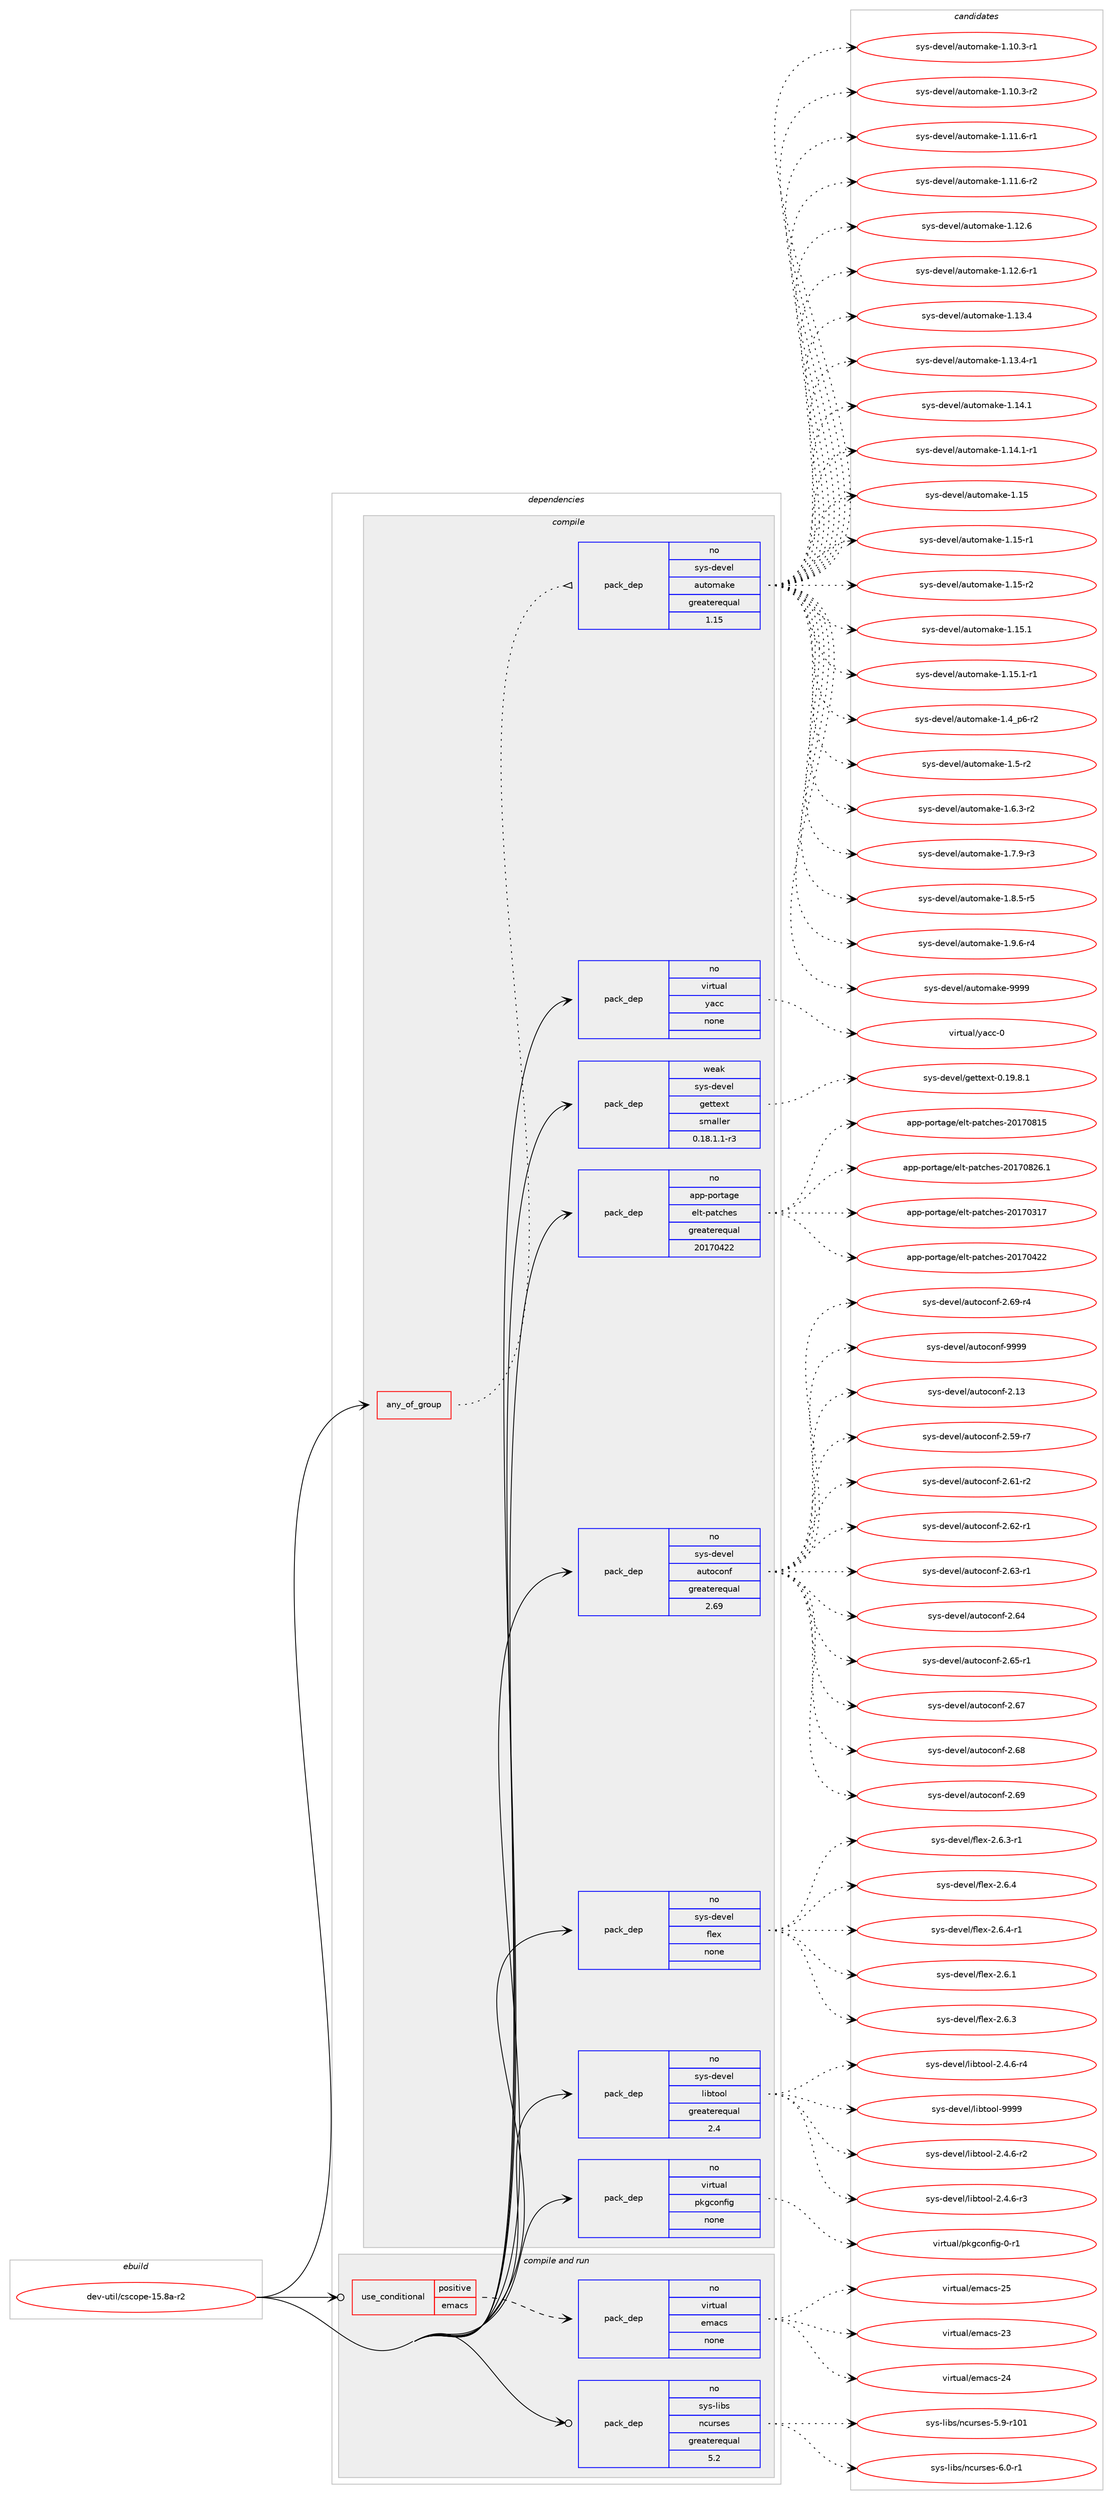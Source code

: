 digraph prolog {

# *************
# Graph options
# *************

newrank=true;
concentrate=true;
compound=true;
graph [rankdir=LR,fontname=Helvetica,fontsize=10,ranksep=1.5];#, ranksep=2.5, nodesep=0.2];
edge  [arrowhead=vee];
node  [fontname=Helvetica,fontsize=10];

# **********
# The ebuild
# **********

subgraph cluster_leftcol {
color=gray;
rank=same;
label=<<i>ebuild</i>>;
id [label="dev-util/cscope-15.8a-r2", color=red, width=4, href="../dev-util/cscope-15.8a-r2.svg"];
}

# ****************
# The dependencies
# ****************

subgraph cluster_midcol {
color=gray;
label=<<i>dependencies</i>>;
subgraph cluster_compile {
fillcolor="#eeeeee";
style=filled;
label=<<i>compile</i>>;
subgraph any4168 {
dependency283690 [label=<<TABLE BORDER="0" CELLBORDER="1" CELLSPACING="0" CELLPADDING="4"><TR><TD CELLPADDING="10">any_of_group</TD></TR></TABLE>>, shape=none, color=red];subgraph pack201815 {
dependency283691 [label=<<TABLE BORDER="0" CELLBORDER="1" CELLSPACING="0" CELLPADDING="4" WIDTH="220"><TR><TD ROWSPAN="6" CELLPADDING="30">pack_dep</TD></TR><TR><TD WIDTH="110">no</TD></TR><TR><TD>sys-devel</TD></TR><TR><TD>automake</TD></TR><TR><TD>greaterequal</TD></TR><TR><TD>1.15</TD></TR></TABLE>>, shape=none, color=blue];
}
dependency283690:e -> dependency283691:w [weight=20,style="dotted",arrowhead="oinv"];
}
id:e -> dependency283690:w [weight=20,style="solid",arrowhead="vee"];
subgraph pack201816 {
dependency283692 [label=<<TABLE BORDER="0" CELLBORDER="1" CELLSPACING="0" CELLPADDING="4" WIDTH="220"><TR><TD ROWSPAN="6" CELLPADDING="30">pack_dep</TD></TR><TR><TD WIDTH="110">no</TD></TR><TR><TD>app-portage</TD></TR><TR><TD>elt-patches</TD></TR><TR><TD>greaterequal</TD></TR><TR><TD>20170422</TD></TR></TABLE>>, shape=none, color=blue];
}
id:e -> dependency283692:w [weight=20,style="solid",arrowhead="vee"];
subgraph pack201817 {
dependency283693 [label=<<TABLE BORDER="0" CELLBORDER="1" CELLSPACING="0" CELLPADDING="4" WIDTH="220"><TR><TD ROWSPAN="6" CELLPADDING="30">pack_dep</TD></TR><TR><TD WIDTH="110">no</TD></TR><TR><TD>sys-devel</TD></TR><TR><TD>autoconf</TD></TR><TR><TD>greaterequal</TD></TR><TR><TD>2.69</TD></TR></TABLE>>, shape=none, color=blue];
}
id:e -> dependency283693:w [weight=20,style="solid",arrowhead="vee"];
subgraph pack201818 {
dependency283694 [label=<<TABLE BORDER="0" CELLBORDER="1" CELLSPACING="0" CELLPADDING="4" WIDTH="220"><TR><TD ROWSPAN="6" CELLPADDING="30">pack_dep</TD></TR><TR><TD WIDTH="110">no</TD></TR><TR><TD>sys-devel</TD></TR><TR><TD>flex</TD></TR><TR><TD>none</TD></TR><TR><TD></TD></TR></TABLE>>, shape=none, color=blue];
}
id:e -> dependency283694:w [weight=20,style="solid",arrowhead="vee"];
subgraph pack201819 {
dependency283695 [label=<<TABLE BORDER="0" CELLBORDER="1" CELLSPACING="0" CELLPADDING="4" WIDTH="220"><TR><TD ROWSPAN="6" CELLPADDING="30">pack_dep</TD></TR><TR><TD WIDTH="110">no</TD></TR><TR><TD>sys-devel</TD></TR><TR><TD>libtool</TD></TR><TR><TD>greaterequal</TD></TR><TR><TD>2.4</TD></TR></TABLE>>, shape=none, color=blue];
}
id:e -> dependency283695:w [weight=20,style="solid",arrowhead="vee"];
subgraph pack201820 {
dependency283696 [label=<<TABLE BORDER="0" CELLBORDER="1" CELLSPACING="0" CELLPADDING="4" WIDTH="220"><TR><TD ROWSPAN="6" CELLPADDING="30">pack_dep</TD></TR><TR><TD WIDTH="110">no</TD></TR><TR><TD>virtual</TD></TR><TR><TD>pkgconfig</TD></TR><TR><TD>none</TD></TR><TR><TD></TD></TR></TABLE>>, shape=none, color=blue];
}
id:e -> dependency283696:w [weight=20,style="solid",arrowhead="vee"];
subgraph pack201821 {
dependency283697 [label=<<TABLE BORDER="0" CELLBORDER="1" CELLSPACING="0" CELLPADDING="4" WIDTH="220"><TR><TD ROWSPAN="6" CELLPADDING="30">pack_dep</TD></TR><TR><TD WIDTH="110">no</TD></TR><TR><TD>virtual</TD></TR><TR><TD>yacc</TD></TR><TR><TD>none</TD></TR><TR><TD></TD></TR></TABLE>>, shape=none, color=blue];
}
id:e -> dependency283697:w [weight=20,style="solid",arrowhead="vee"];
subgraph pack201822 {
dependency283698 [label=<<TABLE BORDER="0" CELLBORDER="1" CELLSPACING="0" CELLPADDING="4" WIDTH="220"><TR><TD ROWSPAN="6" CELLPADDING="30">pack_dep</TD></TR><TR><TD WIDTH="110">weak</TD></TR><TR><TD>sys-devel</TD></TR><TR><TD>gettext</TD></TR><TR><TD>smaller</TD></TR><TR><TD>0.18.1.1-r3</TD></TR></TABLE>>, shape=none, color=blue];
}
id:e -> dependency283698:w [weight=20,style="solid",arrowhead="vee"];
}
subgraph cluster_compileandrun {
fillcolor="#eeeeee";
style=filled;
label=<<i>compile and run</i>>;
subgraph cond77659 {
dependency283699 [label=<<TABLE BORDER="0" CELLBORDER="1" CELLSPACING="0" CELLPADDING="4"><TR><TD ROWSPAN="3" CELLPADDING="10">use_conditional</TD></TR><TR><TD>positive</TD></TR><TR><TD>emacs</TD></TR></TABLE>>, shape=none, color=red];
subgraph pack201823 {
dependency283700 [label=<<TABLE BORDER="0" CELLBORDER="1" CELLSPACING="0" CELLPADDING="4" WIDTH="220"><TR><TD ROWSPAN="6" CELLPADDING="30">pack_dep</TD></TR><TR><TD WIDTH="110">no</TD></TR><TR><TD>virtual</TD></TR><TR><TD>emacs</TD></TR><TR><TD>none</TD></TR><TR><TD></TD></TR></TABLE>>, shape=none, color=blue];
}
dependency283699:e -> dependency283700:w [weight=20,style="dashed",arrowhead="vee"];
}
id:e -> dependency283699:w [weight=20,style="solid",arrowhead="odotvee"];
subgraph pack201824 {
dependency283701 [label=<<TABLE BORDER="0" CELLBORDER="1" CELLSPACING="0" CELLPADDING="4" WIDTH="220"><TR><TD ROWSPAN="6" CELLPADDING="30">pack_dep</TD></TR><TR><TD WIDTH="110">no</TD></TR><TR><TD>sys-libs</TD></TR><TR><TD>ncurses</TD></TR><TR><TD>greaterequal</TD></TR><TR><TD>5.2</TD></TR></TABLE>>, shape=none, color=blue];
}
id:e -> dependency283701:w [weight=20,style="solid",arrowhead="odotvee"];
}
subgraph cluster_run {
fillcolor="#eeeeee";
style=filled;
label=<<i>run</i>>;
}
}

# **************
# The candidates
# **************

subgraph cluster_choices {
rank=same;
color=gray;
label=<<i>candidates</i>>;

subgraph choice201815 {
color=black;
nodesep=1;
choice11512111545100101118101108479711711611110997107101454946494846514511449 [label="sys-devel/automake-1.10.3-r1", color=red, width=4,href="../sys-devel/automake-1.10.3-r1.svg"];
choice11512111545100101118101108479711711611110997107101454946494846514511450 [label="sys-devel/automake-1.10.3-r2", color=red, width=4,href="../sys-devel/automake-1.10.3-r2.svg"];
choice11512111545100101118101108479711711611110997107101454946494946544511449 [label="sys-devel/automake-1.11.6-r1", color=red, width=4,href="../sys-devel/automake-1.11.6-r1.svg"];
choice11512111545100101118101108479711711611110997107101454946494946544511450 [label="sys-devel/automake-1.11.6-r2", color=red, width=4,href="../sys-devel/automake-1.11.6-r2.svg"];
choice1151211154510010111810110847971171161111099710710145494649504654 [label="sys-devel/automake-1.12.6", color=red, width=4,href="../sys-devel/automake-1.12.6.svg"];
choice11512111545100101118101108479711711611110997107101454946495046544511449 [label="sys-devel/automake-1.12.6-r1", color=red, width=4,href="../sys-devel/automake-1.12.6-r1.svg"];
choice1151211154510010111810110847971171161111099710710145494649514652 [label="sys-devel/automake-1.13.4", color=red, width=4,href="../sys-devel/automake-1.13.4.svg"];
choice11512111545100101118101108479711711611110997107101454946495146524511449 [label="sys-devel/automake-1.13.4-r1", color=red, width=4,href="../sys-devel/automake-1.13.4-r1.svg"];
choice1151211154510010111810110847971171161111099710710145494649524649 [label="sys-devel/automake-1.14.1", color=red, width=4,href="../sys-devel/automake-1.14.1.svg"];
choice11512111545100101118101108479711711611110997107101454946495246494511449 [label="sys-devel/automake-1.14.1-r1", color=red, width=4,href="../sys-devel/automake-1.14.1-r1.svg"];
choice115121115451001011181011084797117116111109971071014549464953 [label="sys-devel/automake-1.15", color=red, width=4,href="../sys-devel/automake-1.15.svg"];
choice1151211154510010111810110847971171161111099710710145494649534511449 [label="sys-devel/automake-1.15-r1", color=red, width=4,href="../sys-devel/automake-1.15-r1.svg"];
choice1151211154510010111810110847971171161111099710710145494649534511450 [label="sys-devel/automake-1.15-r2", color=red, width=4,href="../sys-devel/automake-1.15-r2.svg"];
choice1151211154510010111810110847971171161111099710710145494649534649 [label="sys-devel/automake-1.15.1", color=red, width=4,href="../sys-devel/automake-1.15.1.svg"];
choice11512111545100101118101108479711711611110997107101454946495346494511449 [label="sys-devel/automake-1.15.1-r1", color=red, width=4,href="../sys-devel/automake-1.15.1-r1.svg"];
choice115121115451001011181011084797117116111109971071014549465295112544511450 [label="sys-devel/automake-1.4_p6-r2", color=red, width=4,href="../sys-devel/automake-1.4_p6-r2.svg"];
choice11512111545100101118101108479711711611110997107101454946534511450 [label="sys-devel/automake-1.5-r2", color=red, width=4,href="../sys-devel/automake-1.5-r2.svg"];
choice115121115451001011181011084797117116111109971071014549465446514511450 [label="sys-devel/automake-1.6.3-r2", color=red, width=4,href="../sys-devel/automake-1.6.3-r2.svg"];
choice115121115451001011181011084797117116111109971071014549465546574511451 [label="sys-devel/automake-1.7.9-r3", color=red, width=4,href="../sys-devel/automake-1.7.9-r3.svg"];
choice115121115451001011181011084797117116111109971071014549465646534511453 [label="sys-devel/automake-1.8.5-r5", color=red, width=4,href="../sys-devel/automake-1.8.5-r5.svg"];
choice115121115451001011181011084797117116111109971071014549465746544511452 [label="sys-devel/automake-1.9.6-r4", color=red, width=4,href="../sys-devel/automake-1.9.6-r4.svg"];
choice115121115451001011181011084797117116111109971071014557575757 [label="sys-devel/automake-9999", color=red, width=4,href="../sys-devel/automake-9999.svg"];
dependency283691:e -> choice11512111545100101118101108479711711611110997107101454946494846514511449:w [style=dotted,weight="100"];
dependency283691:e -> choice11512111545100101118101108479711711611110997107101454946494846514511450:w [style=dotted,weight="100"];
dependency283691:e -> choice11512111545100101118101108479711711611110997107101454946494946544511449:w [style=dotted,weight="100"];
dependency283691:e -> choice11512111545100101118101108479711711611110997107101454946494946544511450:w [style=dotted,weight="100"];
dependency283691:e -> choice1151211154510010111810110847971171161111099710710145494649504654:w [style=dotted,weight="100"];
dependency283691:e -> choice11512111545100101118101108479711711611110997107101454946495046544511449:w [style=dotted,weight="100"];
dependency283691:e -> choice1151211154510010111810110847971171161111099710710145494649514652:w [style=dotted,weight="100"];
dependency283691:e -> choice11512111545100101118101108479711711611110997107101454946495146524511449:w [style=dotted,weight="100"];
dependency283691:e -> choice1151211154510010111810110847971171161111099710710145494649524649:w [style=dotted,weight="100"];
dependency283691:e -> choice11512111545100101118101108479711711611110997107101454946495246494511449:w [style=dotted,weight="100"];
dependency283691:e -> choice115121115451001011181011084797117116111109971071014549464953:w [style=dotted,weight="100"];
dependency283691:e -> choice1151211154510010111810110847971171161111099710710145494649534511449:w [style=dotted,weight="100"];
dependency283691:e -> choice1151211154510010111810110847971171161111099710710145494649534511450:w [style=dotted,weight="100"];
dependency283691:e -> choice1151211154510010111810110847971171161111099710710145494649534649:w [style=dotted,weight="100"];
dependency283691:e -> choice11512111545100101118101108479711711611110997107101454946495346494511449:w [style=dotted,weight="100"];
dependency283691:e -> choice115121115451001011181011084797117116111109971071014549465295112544511450:w [style=dotted,weight="100"];
dependency283691:e -> choice11512111545100101118101108479711711611110997107101454946534511450:w [style=dotted,weight="100"];
dependency283691:e -> choice115121115451001011181011084797117116111109971071014549465446514511450:w [style=dotted,weight="100"];
dependency283691:e -> choice115121115451001011181011084797117116111109971071014549465546574511451:w [style=dotted,weight="100"];
dependency283691:e -> choice115121115451001011181011084797117116111109971071014549465646534511453:w [style=dotted,weight="100"];
dependency283691:e -> choice115121115451001011181011084797117116111109971071014549465746544511452:w [style=dotted,weight="100"];
dependency283691:e -> choice115121115451001011181011084797117116111109971071014557575757:w [style=dotted,weight="100"];
}
subgraph choice201816 {
color=black;
nodesep=1;
choice97112112451121111141169710310147101108116451129711699104101115455048495548514955 [label="app-portage/elt-patches-20170317", color=red, width=4,href="../app-portage/elt-patches-20170317.svg"];
choice97112112451121111141169710310147101108116451129711699104101115455048495548525050 [label="app-portage/elt-patches-20170422", color=red, width=4,href="../app-portage/elt-patches-20170422.svg"];
choice97112112451121111141169710310147101108116451129711699104101115455048495548564953 [label="app-portage/elt-patches-20170815", color=red, width=4,href="../app-portage/elt-patches-20170815.svg"];
choice971121124511211111411697103101471011081164511297116991041011154550484955485650544649 [label="app-portage/elt-patches-20170826.1", color=red, width=4,href="../app-portage/elt-patches-20170826.1.svg"];
dependency283692:e -> choice97112112451121111141169710310147101108116451129711699104101115455048495548514955:w [style=dotted,weight="100"];
dependency283692:e -> choice97112112451121111141169710310147101108116451129711699104101115455048495548525050:w [style=dotted,weight="100"];
dependency283692:e -> choice97112112451121111141169710310147101108116451129711699104101115455048495548564953:w [style=dotted,weight="100"];
dependency283692:e -> choice971121124511211111411697103101471011081164511297116991041011154550484955485650544649:w [style=dotted,weight="100"];
}
subgraph choice201817 {
color=black;
nodesep=1;
choice115121115451001011181011084797117116111991111101024550464951 [label="sys-devel/autoconf-2.13", color=red, width=4,href="../sys-devel/autoconf-2.13.svg"];
choice1151211154510010111810110847971171161119911111010245504653574511455 [label="sys-devel/autoconf-2.59-r7", color=red, width=4,href="../sys-devel/autoconf-2.59-r7.svg"];
choice1151211154510010111810110847971171161119911111010245504654494511450 [label="sys-devel/autoconf-2.61-r2", color=red, width=4,href="../sys-devel/autoconf-2.61-r2.svg"];
choice1151211154510010111810110847971171161119911111010245504654504511449 [label="sys-devel/autoconf-2.62-r1", color=red, width=4,href="../sys-devel/autoconf-2.62-r1.svg"];
choice1151211154510010111810110847971171161119911111010245504654514511449 [label="sys-devel/autoconf-2.63-r1", color=red, width=4,href="../sys-devel/autoconf-2.63-r1.svg"];
choice115121115451001011181011084797117116111991111101024550465452 [label="sys-devel/autoconf-2.64", color=red, width=4,href="../sys-devel/autoconf-2.64.svg"];
choice1151211154510010111810110847971171161119911111010245504654534511449 [label="sys-devel/autoconf-2.65-r1", color=red, width=4,href="../sys-devel/autoconf-2.65-r1.svg"];
choice115121115451001011181011084797117116111991111101024550465455 [label="sys-devel/autoconf-2.67", color=red, width=4,href="../sys-devel/autoconf-2.67.svg"];
choice115121115451001011181011084797117116111991111101024550465456 [label="sys-devel/autoconf-2.68", color=red, width=4,href="../sys-devel/autoconf-2.68.svg"];
choice115121115451001011181011084797117116111991111101024550465457 [label="sys-devel/autoconf-2.69", color=red, width=4,href="../sys-devel/autoconf-2.69.svg"];
choice1151211154510010111810110847971171161119911111010245504654574511452 [label="sys-devel/autoconf-2.69-r4", color=red, width=4,href="../sys-devel/autoconf-2.69-r4.svg"];
choice115121115451001011181011084797117116111991111101024557575757 [label="sys-devel/autoconf-9999", color=red, width=4,href="../sys-devel/autoconf-9999.svg"];
dependency283693:e -> choice115121115451001011181011084797117116111991111101024550464951:w [style=dotted,weight="100"];
dependency283693:e -> choice1151211154510010111810110847971171161119911111010245504653574511455:w [style=dotted,weight="100"];
dependency283693:e -> choice1151211154510010111810110847971171161119911111010245504654494511450:w [style=dotted,weight="100"];
dependency283693:e -> choice1151211154510010111810110847971171161119911111010245504654504511449:w [style=dotted,weight="100"];
dependency283693:e -> choice1151211154510010111810110847971171161119911111010245504654514511449:w [style=dotted,weight="100"];
dependency283693:e -> choice115121115451001011181011084797117116111991111101024550465452:w [style=dotted,weight="100"];
dependency283693:e -> choice1151211154510010111810110847971171161119911111010245504654534511449:w [style=dotted,weight="100"];
dependency283693:e -> choice115121115451001011181011084797117116111991111101024550465455:w [style=dotted,weight="100"];
dependency283693:e -> choice115121115451001011181011084797117116111991111101024550465456:w [style=dotted,weight="100"];
dependency283693:e -> choice115121115451001011181011084797117116111991111101024550465457:w [style=dotted,weight="100"];
dependency283693:e -> choice1151211154510010111810110847971171161119911111010245504654574511452:w [style=dotted,weight="100"];
dependency283693:e -> choice115121115451001011181011084797117116111991111101024557575757:w [style=dotted,weight="100"];
}
subgraph choice201818 {
color=black;
nodesep=1;
choice1151211154510010111810110847102108101120455046544649 [label="sys-devel/flex-2.6.1", color=red, width=4,href="../sys-devel/flex-2.6.1.svg"];
choice1151211154510010111810110847102108101120455046544651 [label="sys-devel/flex-2.6.3", color=red, width=4,href="../sys-devel/flex-2.6.3.svg"];
choice11512111545100101118101108471021081011204550465446514511449 [label="sys-devel/flex-2.6.3-r1", color=red, width=4,href="../sys-devel/flex-2.6.3-r1.svg"];
choice1151211154510010111810110847102108101120455046544652 [label="sys-devel/flex-2.6.4", color=red, width=4,href="../sys-devel/flex-2.6.4.svg"];
choice11512111545100101118101108471021081011204550465446524511449 [label="sys-devel/flex-2.6.4-r1", color=red, width=4,href="../sys-devel/flex-2.6.4-r1.svg"];
dependency283694:e -> choice1151211154510010111810110847102108101120455046544649:w [style=dotted,weight="100"];
dependency283694:e -> choice1151211154510010111810110847102108101120455046544651:w [style=dotted,weight="100"];
dependency283694:e -> choice11512111545100101118101108471021081011204550465446514511449:w [style=dotted,weight="100"];
dependency283694:e -> choice1151211154510010111810110847102108101120455046544652:w [style=dotted,weight="100"];
dependency283694:e -> choice11512111545100101118101108471021081011204550465446524511449:w [style=dotted,weight="100"];
}
subgraph choice201819 {
color=black;
nodesep=1;
choice1151211154510010111810110847108105981161111111084550465246544511450 [label="sys-devel/libtool-2.4.6-r2", color=red, width=4,href="../sys-devel/libtool-2.4.6-r2.svg"];
choice1151211154510010111810110847108105981161111111084550465246544511451 [label="sys-devel/libtool-2.4.6-r3", color=red, width=4,href="../sys-devel/libtool-2.4.6-r3.svg"];
choice1151211154510010111810110847108105981161111111084550465246544511452 [label="sys-devel/libtool-2.4.6-r4", color=red, width=4,href="../sys-devel/libtool-2.4.6-r4.svg"];
choice1151211154510010111810110847108105981161111111084557575757 [label="sys-devel/libtool-9999", color=red, width=4,href="../sys-devel/libtool-9999.svg"];
dependency283695:e -> choice1151211154510010111810110847108105981161111111084550465246544511450:w [style=dotted,weight="100"];
dependency283695:e -> choice1151211154510010111810110847108105981161111111084550465246544511451:w [style=dotted,weight="100"];
dependency283695:e -> choice1151211154510010111810110847108105981161111111084550465246544511452:w [style=dotted,weight="100"];
dependency283695:e -> choice1151211154510010111810110847108105981161111111084557575757:w [style=dotted,weight="100"];
}
subgraph choice201820 {
color=black;
nodesep=1;
choice11810511411611797108471121071039911111010210510345484511449 [label="virtual/pkgconfig-0-r1", color=red, width=4,href="../virtual/pkgconfig-0-r1.svg"];
dependency283696:e -> choice11810511411611797108471121071039911111010210510345484511449:w [style=dotted,weight="100"];
}
subgraph choice201821 {
color=black;
nodesep=1;
choice11810511411611797108471219799994548 [label="virtual/yacc-0", color=red, width=4,href="../virtual/yacc-0.svg"];
dependency283697:e -> choice11810511411611797108471219799994548:w [style=dotted,weight="100"];
}
subgraph choice201822 {
color=black;
nodesep=1;
choice1151211154510010111810110847103101116116101120116454846495746564649 [label="sys-devel/gettext-0.19.8.1", color=red, width=4,href="../sys-devel/gettext-0.19.8.1.svg"];
dependency283698:e -> choice1151211154510010111810110847103101116116101120116454846495746564649:w [style=dotted,weight="100"];
}
subgraph choice201823 {
color=black;
nodesep=1;
choice11810511411611797108471011099799115455051 [label="virtual/emacs-23", color=red, width=4,href="../virtual/emacs-23.svg"];
choice11810511411611797108471011099799115455052 [label="virtual/emacs-24", color=red, width=4,href="../virtual/emacs-24.svg"];
choice11810511411611797108471011099799115455053 [label="virtual/emacs-25", color=red, width=4,href="../virtual/emacs-25.svg"];
dependency283700:e -> choice11810511411611797108471011099799115455051:w [style=dotted,weight="100"];
dependency283700:e -> choice11810511411611797108471011099799115455052:w [style=dotted,weight="100"];
dependency283700:e -> choice11810511411611797108471011099799115455053:w [style=dotted,weight="100"];
}
subgraph choice201824 {
color=black;
nodesep=1;
choice115121115451081059811547110991171141151011154553465745114494849 [label="sys-libs/ncurses-5.9-r101", color=red, width=4,href="../sys-libs/ncurses-5.9-r101.svg"];
choice11512111545108105981154711099117114115101115455446484511449 [label="sys-libs/ncurses-6.0-r1", color=red, width=4,href="../sys-libs/ncurses-6.0-r1.svg"];
dependency283701:e -> choice115121115451081059811547110991171141151011154553465745114494849:w [style=dotted,weight="100"];
dependency283701:e -> choice11512111545108105981154711099117114115101115455446484511449:w [style=dotted,weight="100"];
}
}

}

